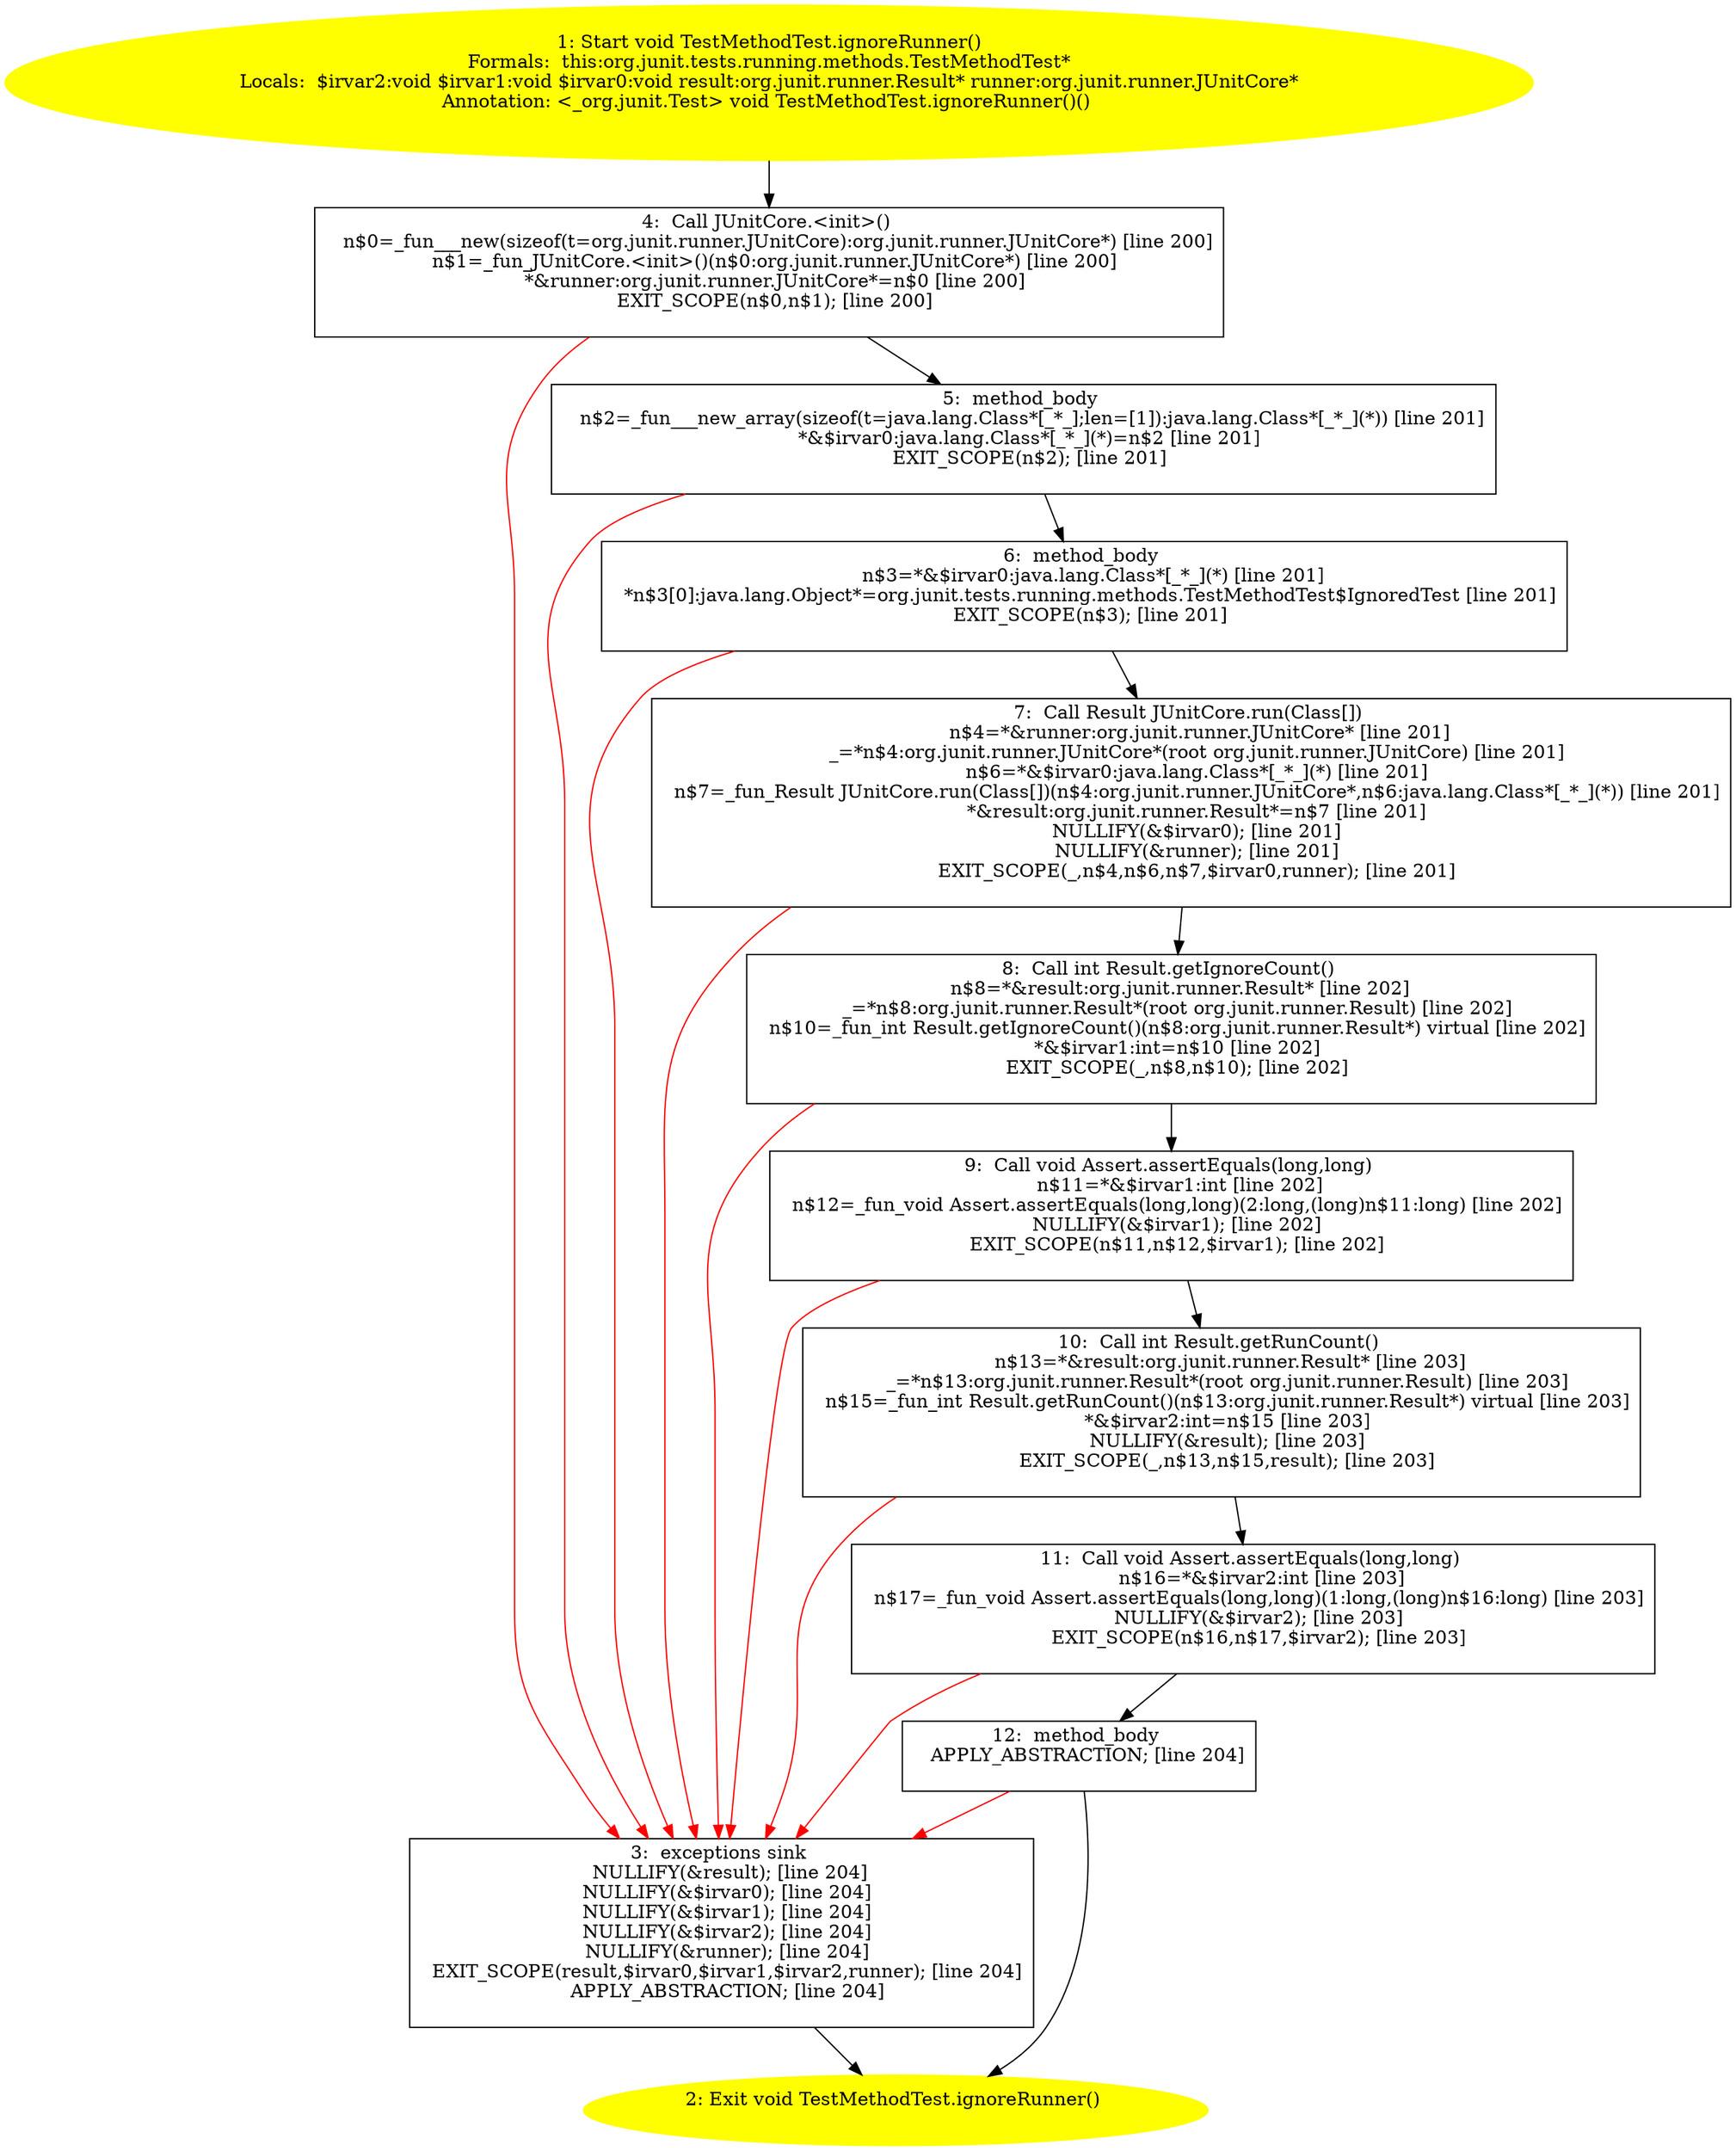 /* @generated */
digraph cfg {
"org.junit.tests.running.methods.TestMethodTest.ignoreRunner():void.296ae8cb37a47d01f12966ab89ac9eb2_1" [label="1: Start void TestMethodTest.ignoreRunner()\nFormals:  this:org.junit.tests.running.methods.TestMethodTest*\nLocals:  $irvar2:void $irvar1:void $irvar0:void result:org.junit.runner.Result* runner:org.junit.runner.JUnitCore*\nAnnotation: <_org.junit.Test> void TestMethodTest.ignoreRunner()() \n  " color=yellow style=filled]
	

	 "org.junit.tests.running.methods.TestMethodTest.ignoreRunner():void.296ae8cb37a47d01f12966ab89ac9eb2_1" -> "org.junit.tests.running.methods.TestMethodTest.ignoreRunner():void.296ae8cb37a47d01f12966ab89ac9eb2_4" ;
"org.junit.tests.running.methods.TestMethodTest.ignoreRunner():void.296ae8cb37a47d01f12966ab89ac9eb2_2" [label="2: Exit void TestMethodTest.ignoreRunner() \n  " color=yellow style=filled]
	

"org.junit.tests.running.methods.TestMethodTest.ignoreRunner():void.296ae8cb37a47d01f12966ab89ac9eb2_3" [label="3:  exceptions sink \n   NULLIFY(&result); [line 204]\n  NULLIFY(&$irvar0); [line 204]\n  NULLIFY(&$irvar1); [line 204]\n  NULLIFY(&$irvar2); [line 204]\n  NULLIFY(&runner); [line 204]\n  EXIT_SCOPE(result,$irvar0,$irvar1,$irvar2,runner); [line 204]\n  APPLY_ABSTRACTION; [line 204]\n " shape="box"]
	

	 "org.junit.tests.running.methods.TestMethodTest.ignoreRunner():void.296ae8cb37a47d01f12966ab89ac9eb2_3" -> "org.junit.tests.running.methods.TestMethodTest.ignoreRunner():void.296ae8cb37a47d01f12966ab89ac9eb2_2" ;
"org.junit.tests.running.methods.TestMethodTest.ignoreRunner():void.296ae8cb37a47d01f12966ab89ac9eb2_4" [label="4:  Call JUnitCore.<init>() \n   n$0=_fun___new(sizeof(t=org.junit.runner.JUnitCore):org.junit.runner.JUnitCore*) [line 200]\n  n$1=_fun_JUnitCore.<init>()(n$0:org.junit.runner.JUnitCore*) [line 200]\n  *&runner:org.junit.runner.JUnitCore*=n$0 [line 200]\n  EXIT_SCOPE(n$0,n$1); [line 200]\n " shape="box"]
	

	 "org.junit.tests.running.methods.TestMethodTest.ignoreRunner():void.296ae8cb37a47d01f12966ab89ac9eb2_4" -> "org.junit.tests.running.methods.TestMethodTest.ignoreRunner():void.296ae8cb37a47d01f12966ab89ac9eb2_5" ;
	 "org.junit.tests.running.methods.TestMethodTest.ignoreRunner():void.296ae8cb37a47d01f12966ab89ac9eb2_4" -> "org.junit.tests.running.methods.TestMethodTest.ignoreRunner():void.296ae8cb37a47d01f12966ab89ac9eb2_3" [color="red" ];
"org.junit.tests.running.methods.TestMethodTest.ignoreRunner():void.296ae8cb37a47d01f12966ab89ac9eb2_5" [label="5:  method_body \n   n$2=_fun___new_array(sizeof(t=java.lang.Class*[_*_];len=[1]):java.lang.Class*[_*_](*)) [line 201]\n  *&$irvar0:java.lang.Class*[_*_](*)=n$2 [line 201]\n  EXIT_SCOPE(n$2); [line 201]\n " shape="box"]
	

	 "org.junit.tests.running.methods.TestMethodTest.ignoreRunner():void.296ae8cb37a47d01f12966ab89ac9eb2_5" -> "org.junit.tests.running.methods.TestMethodTest.ignoreRunner():void.296ae8cb37a47d01f12966ab89ac9eb2_6" ;
	 "org.junit.tests.running.methods.TestMethodTest.ignoreRunner():void.296ae8cb37a47d01f12966ab89ac9eb2_5" -> "org.junit.tests.running.methods.TestMethodTest.ignoreRunner():void.296ae8cb37a47d01f12966ab89ac9eb2_3" [color="red" ];
"org.junit.tests.running.methods.TestMethodTest.ignoreRunner():void.296ae8cb37a47d01f12966ab89ac9eb2_6" [label="6:  method_body \n   n$3=*&$irvar0:java.lang.Class*[_*_](*) [line 201]\n  *n$3[0]:java.lang.Object*=org.junit.tests.running.methods.TestMethodTest$IgnoredTest [line 201]\n  EXIT_SCOPE(n$3); [line 201]\n " shape="box"]
	

	 "org.junit.tests.running.methods.TestMethodTest.ignoreRunner():void.296ae8cb37a47d01f12966ab89ac9eb2_6" -> "org.junit.tests.running.methods.TestMethodTest.ignoreRunner():void.296ae8cb37a47d01f12966ab89ac9eb2_7" ;
	 "org.junit.tests.running.methods.TestMethodTest.ignoreRunner():void.296ae8cb37a47d01f12966ab89ac9eb2_6" -> "org.junit.tests.running.methods.TestMethodTest.ignoreRunner():void.296ae8cb37a47d01f12966ab89ac9eb2_3" [color="red" ];
"org.junit.tests.running.methods.TestMethodTest.ignoreRunner():void.296ae8cb37a47d01f12966ab89ac9eb2_7" [label="7:  Call Result JUnitCore.run(Class[]) \n   n$4=*&runner:org.junit.runner.JUnitCore* [line 201]\n  _=*n$4:org.junit.runner.JUnitCore*(root org.junit.runner.JUnitCore) [line 201]\n  n$6=*&$irvar0:java.lang.Class*[_*_](*) [line 201]\n  n$7=_fun_Result JUnitCore.run(Class[])(n$4:org.junit.runner.JUnitCore*,n$6:java.lang.Class*[_*_](*)) [line 201]\n  *&result:org.junit.runner.Result*=n$7 [line 201]\n  NULLIFY(&$irvar0); [line 201]\n  NULLIFY(&runner); [line 201]\n  EXIT_SCOPE(_,n$4,n$6,n$7,$irvar0,runner); [line 201]\n " shape="box"]
	

	 "org.junit.tests.running.methods.TestMethodTest.ignoreRunner():void.296ae8cb37a47d01f12966ab89ac9eb2_7" -> "org.junit.tests.running.methods.TestMethodTest.ignoreRunner():void.296ae8cb37a47d01f12966ab89ac9eb2_8" ;
	 "org.junit.tests.running.methods.TestMethodTest.ignoreRunner():void.296ae8cb37a47d01f12966ab89ac9eb2_7" -> "org.junit.tests.running.methods.TestMethodTest.ignoreRunner():void.296ae8cb37a47d01f12966ab89ac9eb2_3" [color="red" ];
"org.junit.tests.running.methods.TestMethodTest.ignoreRunner():void.296ae8cb37a47d01f12966ab89ac9eb2_8" [label="8:  Call int Result.getIgnoreCount() \n   n$8=*&result:org.junit.runner.Result* [line 202]\n  _=*n$8:org.junit.runner.Result*(root org.junit.runner.Result) [line 202]\n  n$10=_fun_int Result.getIgnoreCount()(n$8:org.junit.runner.Result*) virtual [line 202]\n  *&$irvar1:int=n$10 [line 202]\n  EXIT_SCOPE(_,n$8,n$10); [line 202]\n " shape="box"]
	

	 "org.junit.tests.running.methods.TestMethodTest.ignoreRunner():void.296ae8cb37a47d01f12966ab89ac9eb2_8" -> "org.junit.tests.running.methods.TestMethodTest.ignoreRunner():void.296ae8cb37a47d01f12966ab89ac9eb2_9" ;
	 "org.junit.tests.running.methods.TestMethodTest.ignoreRunner():void.296ae8cb37a47d01f12966ab89ac9eb2_8" -> "org.junit.tests.running.methods.TestMethodTest.ignoreRunner():void.296ae8cb37a47d01f12966ab89ac9eb2_3" [color="red" ];
"org.junit.tests.running.methods.TestMethodTest.ignoreRunner():void.296ae8cb37a47d01f12966ab89ac9eb2_9" [label="9:  Call void Assert.assertEquals(long,long) \n   n$11=*&$irvar1:int [line 202]\n  n$12=_fun_void Assert.assertEquals(long,long)(2:long,(long)n$11:long) [line 202]\n  NULLIFY(&$irvar1); [line 202]\n  EXIT_SCOPE(n$11,n$12,$irvar1); [line 202]\n " shape="box"]
	

	 "org.junit.tests.running.methods.TestMethodTest.ignoreRunner():void.296ae8cb37a47d01f12966ab89ac9eb2_9" -> "org.junit.tests.running.methods.TestMethodTest.ignoreRunner():void.296ae8cb37a47d01f12966ab89ac9eb2_10" ;
	 "org.junit.tests.running.methods.TestMethodTest.ignoreRunner():void.296ae8cb37a47d01f12966ab89ac9eb2_9" -> "org.junit.tests.running.methods.TestMethodTest.ignoreRunner():void.296ae8cb37a47d01f12966ab89ac9eb2_3" [color="red" ];
"org.junit.tests.running.methods.TestMethodTest.ignoreRunner():void.296ae8cb37a47d01f12966ab89ac9eb2_10" [label="10:  Call int Result.getRunCount() \n   n$13=*&result:org.junit.runner.Result* [line 203]\n  _=*n$13:org.junit.runner.Result*(root org.junit.runner.Result) [line 203]\n  n$15=_fun_int Result.getRunCount()(n$13:org.junit.runner.Result*) virtual [line 203]\n  *&$irvar2:int=n$15 [line 203]\n  NULLIFY(&result); [line 203]\n  EXIT_SCOPE(_,n$13,n$15,result); [line 203]\n " shape="box"]
	

	 "org.junit.tests.running.methods.TestMethodTest.ignoreRunner():void.296ae8cb37a47d01f12966ab89ac9eb2_10" -> "org.junit.tests.running.methods.TestMethodTest.ignoreRunner():void.296ae8cb37a47d01f12966ab89ac9eb2_11" ;
	 "org.junit.tests.running.methods.TestMethodTest.ignoreRunner():void.296ae8cb37a47d01f12966ab89ac9eb2_10" -> "org.junit.tests.running.methods.TestMethodTest.ignoreRunner():void.296ae8cb37a47d01f12966ab89ac9eb2_3" [color="red" ];
"org.junit.tests.running.methods.TestMethodTest.ignoreRunner():void.296ae8cb37a47d01f12966ab89ac9eb2_11" [label="11:  Call void Assert.assertEquals(long,long) \n   n$16=*&$irvar2:int [line 203]\n  n$17=_fun_void Assert.assertEquals(long,long)(1:long,(long)n$16:long) [line 203]\n  NULLIFY(&$irvar2); [line 203]\n  EXIT_SCOPE(n$16,n$17,$irvar2); [line 203]\n " shape="box"]
	

	 "org.junit.tests.running.methods.TestMethodTest.ignoreRunner():void.296ae8cb37a47d01f12966ab89ac9eb2_11" -> "org.junit.tests.running.methods.TestMethodTest.ignoreRunner():void.296ae8cb37a47d01f12966ab89ac9eb2_12" ;
	 "org.junit.tests.running.methods.TestMethodTest.ignoreRunner():void.296ae8cb37a47d01f12966ab89ac9eb2_11" -> "org.junit.tests.running.methods.TestMethodTest.ignoreRunner():void.296ae8cb37a47d01f12966ab89ac9eb2_3" [color="red" ];
"org.junit.tests.running.methods.TestMethodTest.ignoreRunner():void.296ae8cb37a47d01f12966ab89ac9eb2_12" [label="12:  method_body \n   APPLY_ABSTRACTION; [line 204]\n " shape="box"]
	

	 "org.junit.tests.running.methods.TestMethodTest.ignoreRunner():void.296ae8cb37a47d01f12966ab89ac9eb2_12" -> "org.junit.tests.running.methods.TestMethodTest.ignoreRunner():void.296ae8cb37a47d01f12966ab89ac9eb2_2" ;
	 "org.junit.tests.running.methods.TestMethodTest.ignoreRunner():void.296ae8cb37a47d01f12966ab89ac9eb2_12" -> "org.junit.tests.running.methods.TestMethodTest.ignoreRunner():void.296ae8cb37a47d01f12966ab89ac9eb2_3" [color="red" ];
}
